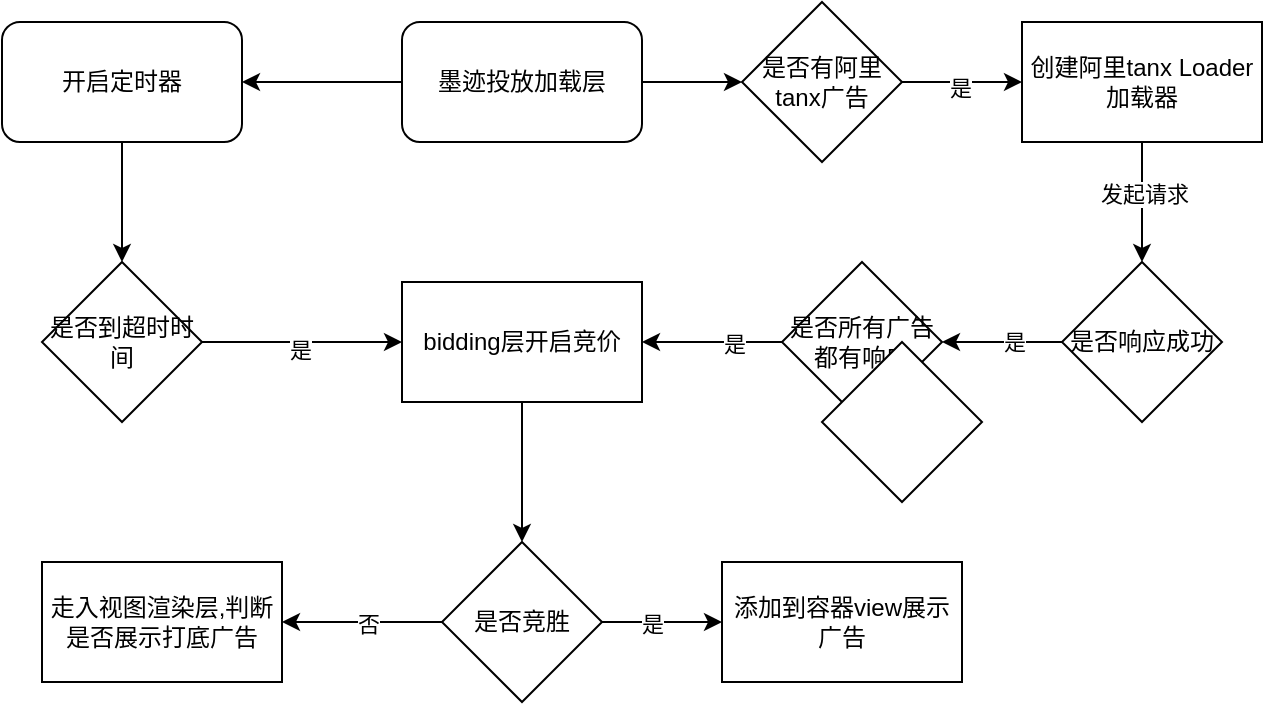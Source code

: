 <mxfile version="22.1.5" type="github">
  <diagram name="第 1 页" id="24cDdwgGr8rKVbnOMR4E">
    <mxGraphModel dx="2320" dy="626" grid="1" gridSize="10" guides="1" tooltips="1" connect="1" arrows="1" fold="1" page="1" pageScale="1" pageWidth="827" pageHeight="1169" math="0" shadow="0">
      <root>
        <mxCell id="0" />
        <mxCell id="1" parent="0" />
        <mxCell id="EWPKpe6jMjWTSX13RBjs-5" value="" style="edgeStyle=orthogonalEdgeStyle;rounded=0;orthogonalLoop=1;jettySize=auto;html=1;" edge="1" parent="1" source="EWPKpe6jMjWTSX13RBjs-1" target="EWPKpe6jMjWTSX13RBjs-4">
          <mxGeometry relative="1" as="geometry" />
        </mxCell>
        <mxCell id="EWPKpe6jMjWTSX13RBjs-30" value="" style="edgeStyle=orthogonalEdgeStyle;rounded=0;orthogonalLoop=1;jettySize=auto;html=1;" edge="1" parent="1" source="EWPKpe6jMjWTSX13RBjs-1" target="EWPKpe6jMjWTSX13RBjs-29">
          <mxGeometry relative="1" as="geometry" />
        </mxCell>
        <mxCell id="EWPKpe6jMjWTSX13RBjs-1" value="墨迹投放加载层" style="rounded=1;whiteSpace=wrap;html=1;" vertex="1" parent="1">
          <mxGeometry x="90" y="160" width="120" height="60" as="geometry" />
        </mxCell>
        <mxCell id="EWPKpe6jMjWTSX13RBjs-7" value="" style="edgeStyle=orthogonalEdgeStyle;rounded=0;orthogonalLoop=1;jettySize=auto;html=1;" edge="1" parent="1" source="EWPKpe6jMjWTSX13RBjs-4" target="EWPKpe6jMjWTSX13RBjs-6">
          <mxGeometry relative="1" as="geometry" />
        </mxCell>
        <mxCell id="EWPKpe6jMjWTSX13RBjs-8" value="是" style="edgeLabel;html=1;align=center;verticalAlign=middle;resizable=0;points=[];" vertex="1" connectable="0" parent="EWPKpe6jMjWTSX13RBjs-7">
          <mxGeometry x="-0.089" y="-3" relative="1" as="geometry">
            <mxPoint x="1" as="offset" />
          </mxGeometry>
        </mxCell>
        <mxCell id="EWPKpe6jMjWTSX13RBjs-4" value="是否有阿里tanx广告" style="rhombus;whiteSpace=wrap;html=1;" vertex="1" parent="1">
          <mxGeometry x="260" y="150" width="80" height="80" as="geometry" />
        </mxCell>
        <mxCell id="EWPKpe6jMjWTSX13RBjs-11" value="" style="edgeStyle=orthogonalEdgeStyle;rounded=0;orthogonalLoop=1;jettySize=auto;html=1;entryX=0.5;entryY=0;entryDx=0;entryDy=0;" edge="1" parent="1" source="EWPKpe6jMjWTSX13RBjs-6" target="EWPKpe6jMjWTSX13RBjs-13">
          <mxGeometry relative="1" as="geometry">
            <mxPoint x="460" y="270" as="targetPoint" />
          </mxGeometry>
        </mxCell>
        <mxCell id="EWPKpe6jMjWTSX13RBjs-12" value="发起请求" style="edgeLabel;html=1;align=center;verticalAlign=middle;resizable=0;points=[];" vertex="1" connectable="0" parent="EWPKpe6jMjWTSX13RBjs-11">
          <mxGeometry x="-0.144" y="1" relative="1" as="geometry">
            <mxPoint as="offset" />
          </mxGeometry>
        </mxCell>
        <mxCell id="EWPKpe6jMjWTSX13RBjs-6" value="创建阿里tanx Loader加载器" style="whiteSpace=wrap;html=1;" vertex="1" parent="1">
          <mxGeometry x="400" y="160" width="120" height="60" as="geometry" />
        </mxCell>
        <mxCell id="EWPKpe6jMjWTSX13RBjs-15" value="" style="edgeStyle=orthogonalEdgeStyle;rounded=0;orthogonalLoop=1;jettySize=auto;html=1;" edge="1" parent="1" source="EWPKpe6jMjWTSX13RBjs-13" target="EWPKpe6jMjWTSX13RBjs-14">
          <mxGeometry relative="1" as="geometry" />
        </mxCell>
        <mxCell id="EWPKpe6jMjWTSX13RBjs-16" value="是" style="edgeLabel;html=1;align=center;verticalAlign=middle;resizable=0;points=[];" vertex="1" connectable="0" parent="EWPKpe6jMjWTSX13RBjs-15">
          <mxGeometry x="-0.18" relative="1" as="geometry">
            <mxPoint as="offset" />
          </mxGeometry>
        </mxCell>
        <mxCell id="EWPKpe6jMjWTSX13RBjs-13" value="是否响应成功" style="rhombus;whiteSpace=wrap;html=1;" vertex="1" parent="1">
          <mxGeometry x="420" y="280" width="80" height="80" as="geometry" />
        </mxCell>
        <mxCell id="EWPKpe6jMjWTSX13RBjs-18" value="" style="edgeStyle=orthogonalEdgeStyle;rounded=0;orthogonalLoop=1;jettySize=auto;html=1;" edge="1" parent="1" source="EWPKpe6jMjWTSX13RBjs-14" target="EWPKpe6jMjWTSX13RBjs-17">
          <mxGeometry relative="1" as="geometry" />
        </mxCell>
        <mxCell id="EWPKpe6jMjWTSX13RBjs-19" value="是" style="edgeLabel;html=1;align=center;verticalAlign=middle;resizable=0;points=[];" vertex="1" connectable="0" parent="EWPKpe6jMjWTSX13RBjs-18">
          <mxGeometry x="-0.32" y="1" relative="1" as="geometry">
            <mxPoint as="offset" />
          </mxGeometry>
        </mxCell>
        <mxCell id="EWPKpe6jMjWTSX13RBjs-14" value="是否所有广告都有响应" style="rhombus;whiteSpace=wrap;html=1;" vertex="1" parent="1">
          <mxGeometry x="280" y="280" width="80" height="80" as="geometry" />
        </mxCell>
        <mxCell id="EWPKpe6jMjWTSX13RBjs-21" value="" style="edgeStyle=orthogonalEdgeStyle;rounded=0;orthogonalLoop=1;jettySize=auto;html=1;" edge="1" parent="1" source="EWPKpe6jMjWTSX13RBjs-17" target="EWPKpe6jMjWTSX13RBjs-20">
          <mxGeometry relative="1" as="geometry" />
        </mxCell>
        <mxCell id="EWPKpe6jMjWTSX13RBjs-17" value="bidding层开启竞价" style="whiteSpace=wrap;html=1;" vertex="1" parent="1">
          <mxGeometry x="90" y="290" width="120" height="60" as="geometry" />
        </mxCell>
        <mxCell id="EWPKpe6jMjWTSX13RBjs-23" value="" style="edgeStyle=orthogonalEdgeStyle;rounded=0;orthogonalLoop=1;jettySize=auto;html=1;" edge="1" parent="1" source="EWPKpe6jMjWTSX13RBjs-20" target="EWPKpe6jMjWTSX13RBjs-22">
          <mxGeometry relative="1" as="geometry" />
        </mxCell>
        <mxCell id="EWPKpe6jMjWTSX13RBjs-24" value="是" style="edgeLabel;html=1;align=center;verticalAlign=middle;resizable=0;points=[];" vertex="1" connectable="0" parent="EWPKpe6jMjWTSX13RBjs-23">
          <mxGeometry x="-0.18" y="-1" relative="1" as="geometry">
            <mxPoint as="offset" />
          </mxGeometry>
        </mxCell>
        <mxCell id="EWPKpe6jMjWTSX13RBjs-26" value="" style="edgeStyle=orthogonalEdgeStyle;rounded=0;orthogonalLoop=1;jettySize=auto;html=1;" edge="1" parent="1" source="EWPKpe6jMjWTSX13RBjs-20" target="EWPKpe6jMjWTSX13RBjs-25">
          <mxGeometry relative="1" as="geometry" />
        </mxCell>
        <mxCell id="EWPKpe6jMjWTSX13RBjs-27" value="否" style="edgeLabel;html=1;align=center;verticalAlign=middle;resizable=0;points=[];" vertex="1" connectable="0" parent="EWPKpe6jMjWTSX13RBjs-26">
          <mxGeometry x="-0.068" y="1" relative="1" as="geometry">
            <mxPoint as="offset" />
          </mxGeometry>
        </mxCell>
        <mxCell id="EWPKpe6jMjWTSX13RBjs-20" value="是否竞胜" style="rhombus;whiteSpace=wrap;html=1;" vertex="1" parent="1">
          <mxGeometry x="110" y="420" width="80" height="80" as="geometry" />
        </mxCell>
        <mxCell id="EWPKpe6jMjWTSX13RBjs-22" value="添加到容器view展示广告" style="whiteSpace=wrap;html=1;" vertex="1" parent="1">
          <mxGeometry x="250" y="430" width="120" height="60" as="geometry" />
        </mxCell>
        <mxCell id="EWPKpe6jMjWTSX13RBjs-25" value="走入视图渲染层,判断是否展示打底广告" style="whiteSpace=wrap;html=1;" vertex="1" parent="1">
          <mxGeometry x="-90" y="430" width="120" height="60" as="geometry" />
        </mxCell>
        <mxCell id="EWPKpe6jMjWTSX13RBjs-33" style="edgeStyle=orthogonalEdgeStyle;rounded=0;orthogonalLoop=1;jettySize=auto;html=1;entryX=0.5;entryY=0;entryDx=0;entryDy=0;" edge="1" parent="1" source="EWPKpe6jMjWTSX13RBjs-29" target="EWPKpe6jMjWTSX13RBjs-32">
          <mxGeometry relative="1" as="geometry" />
        </mxCell>
        <mxCell id="EWPKpe6jMjWTSX13RBjs-29" value="开启定时器" style="rounded=1;whiteSpace=wrap;html=1;" vertex="1" parent="1">
          <mxGeometry x="-110" y="160" width="120" height="60" as="geometry" />
        </mxCell>
        <mxCell id="EWPKpe6jMjWTSX13RBjs-31" value="" style="rhombus;whiteSpace=wrap;html=1;" vertex="1" parent="1">
          <mxGeometry x="300" y="320" width="80" height="80" as="geometry" />
        </mxCell>
        <mxCell id="EWPKpe6jMjWTSX13RBjs-34" style="edgeStyle=orthogonalEdgeStyle;rounded=0;orthogonalLoop=1;jettySize=auto;html=1;entryX=0;entryY=0.5;entryDx=0;entryDy=0;" edge="1" parent="1" source="EWPKpe6jMjWTSX13RBjs-32" target="EWPKpe6jMjWTSX13RBjs-17">
          <mxGeometry relative="1" as="geometry" />
        </mxCell>
        <mxCell id="EWPKpe6jMjWTSX13RBjs-35" value="是" style="edgeLabel;html=1;align=center;verticalAlign=middle;resizable=0;points=[];" vertex="1" connectable="0" parent="EWPKpe6jMjWTSX13RBjs-34">
          <mxGeometry x="-0.017" y="-4" relative="1" as="geometry">
            <mxPoint as="offset" />
          </mxGeometry>
        </mxCell>
        <mxCell id="EWPKpe6jMjWTSX13RBjs-32" value="是否到超时时间" style="rhombus;whiteSpace=wrap;html=1;" vertex="1" parent="1">
          <mxGeometry x="-90" y="280" width="80" height="80" as="geometry" />
        </mxCell>
      </root>
    </mxGraphModel>
  </diagram>
</mxfile>

